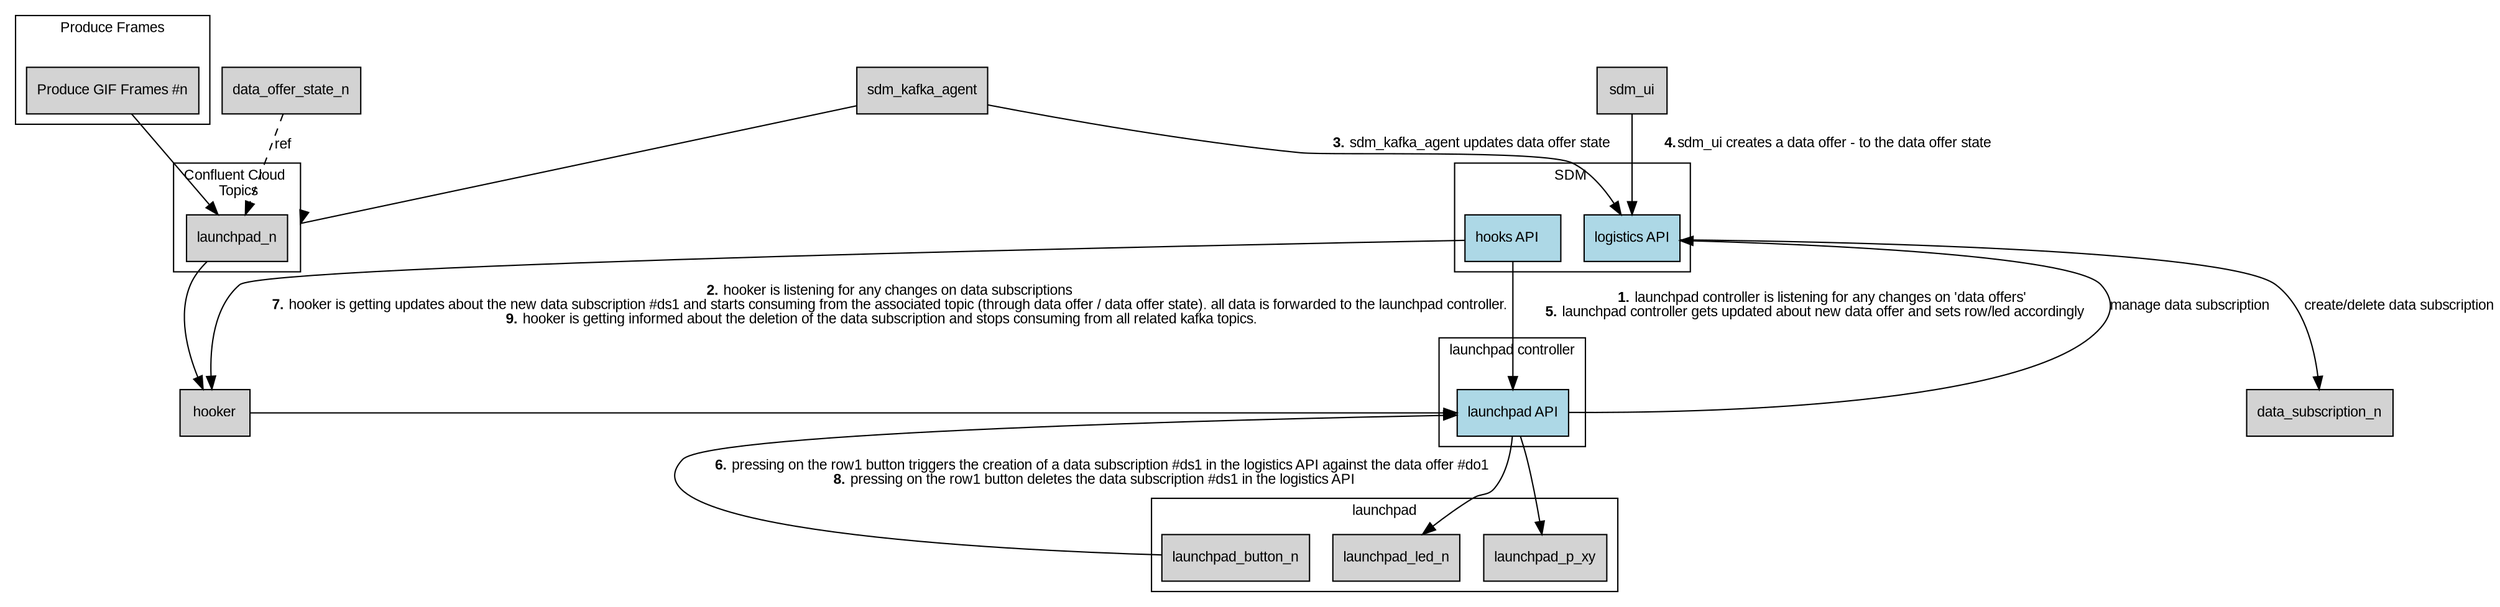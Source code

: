 digraph {
    node [ shape=plaintext fontname=Arial fontsize="11"  shape=rectangle style=filled fillcolor="lightgray"];
    graph [fontname=Arial fontsize=11 ]
    edge [fontname=Arial  color="#222" fontsize=11];
    //rankdir="LR";
    compound=true;

    

    

    subgraph cluster0 {
        label="Confluent Cloud \n Topics"
        cc_cloud_topic_n [label="launchpad_n"];
    }

    subgraph cluster1 {
        label="Produce Frames\n "
        producer_n [label="Produce GIF Frames #n"];
    }

    subgraph cluster2 {
        label="SDM \n ";
        //sdm;
        /*data_offer_state_n;
        data_offer_n;

        data_subscription_state_n;
        data_subscription_n;
        */

        sdm_hooks_api [label="hooks API   " fillcolor=lightblue]
        sdm_logistics_api [label="logistics API" fillcolor=lightblue]

        

    }

    subgraph cluster3 {
        label="launchpad";
        launchpad_button_n;
        launchpad_led_n;

        launchpad_p_xy;
    }

    subgraph cluster4 {
        label="launchpad controller\n ";
        launchpad_controller [label="launchpad API" fillcolor=lightblue];
    }

    producer_n -> cc_cloud_topic_n

    data_offer_state_n -> cc_cloud_topic_n [style=dashed label=ref  ];
 

    sdm_hooks_api -> hooker [label=<
        <b>2.</b> hooker is listening for any changes on data subscriptions<br/>
        <b>7.</b> hooker is getting updates about the new data subscription #ds1 and starts consuming from the associated topic (through data offer / data offer state). all data is forwarded to the launchpad controller.<br/>
        <b>9.</b> hooker is getting informed about the deletion of the data subscription and stops consuming from all related kafka topics.
    >];
    sdm_hooks_api -> launchpad_controller [label=<
        <b>1.</b> launchpad controller is listening for any changes on 'data offers'<br/>
        <b>5.</b> launchpad controller gets updated about new data offer and sets row/led accordingly
    >];

    launchpad_controller -> sdm_logistics_api [label="manage data subscription"]
    launchpad_controller -> launchpad_led_n
    launchpad_controller -> launchpad_p_xy;
    launchpad_button_n -> launchpad_controller [label=<
        <b>6.</b> pressing on the row1 button triggers the creation of a data subscription #ds1 in the logistics API against the data offer #do1<br/>
        <b>8.</b> pressing on the row1 button deletes the data subscription #ds1 in the logistics API
    >]

    hooker -> launchpad_controller;
    cc_cloud_topic_n -> hooker;

    sdm_kafka_agent -> sdm_logistics_api [label=<
        <b>3.</b> sdm_kafka_agent updates data offer state
    >];
    sdm_kafka_agent -> cc_cloud_topic_n [lhead="cluster0"];
    //sdm_logistics_api -> data_offer_state_n [label=""];
    //sdm_logistics_api -> data_subscription_state_n [label=""];
    //data_subscription_n -> data_subscription_state_n;
    //sdm_logistics_api -> data_offer_n [label=""];
    //data_offer_state_n -> data_offer_n;

    sdm_ui -> sdm_logistics_api [label=<
        <b>4.</b>sdm_ui creates a data offer - to the data offer state
    >];

    sdm_logistics_api -> data_subscription_n [label="create/delete data subscription"];
    //data_subscription_n -> data_offer_n;
    //data_subscription_state_n -> data_offer_state_n;
}
